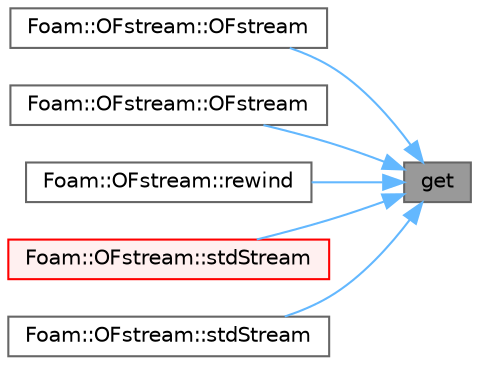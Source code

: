 digraph "get"
{
 // LATEX_PDF_SIZE
  bgcolor="transparent";
  edge [fontname=Helvetica,fontsize=10,labelfontname=Helvetica,labelfontsize=10];
  node [fontname=Helvetica,fontsize=10,shape=box,height=0.2,width=0.4];
  rankdir="RL";
  Node1 [id="Node000001",label="get",height=0.2,width=0.4,color="gray40", fillcolor="grey60", style="filled", fontcolor="black",tooltip=" "];
  Node1 -> Node2 [id="edge1_Node000001_Node000002",dir="back",color="steelblue1",style="solid",tooltip=" "];
  Node2 [id="Node000002",label="Foam::OFstream::OFstream",height=0.2,width=0.4,color="grey40", fillcolor="white", style="filled",URL="$classFoam_1_1OFstream.html#aa8dc436eb7869e89f28cf7918f1f4fa4",tooltip=" "];
  Node1 -> Node3 [id="edge2_Node000001_Node000003",dir="back",color="steelblue1",style="solid",tooltip=" "];
  Node3 [id="Node000003",label="Foam::OFstream::OFstream",height=0.2,width=0.4,color="grey40", fillcolor="white", style="filled",URL="$classFoam_1_1OFstream.html#a50b8ca65cf3bc36eddacc19767d07d0d",tooltip=" "];
  Node1 -> Node4 [id="edge3_Node000001_Node000004",dir="back",color="steelblue1",style="solid",tooltip=" "];
  Node4 [id="Node000004",label="Foam::OFstream::rewind",height=0.2,width=0.4,color="grey40", fillcolor="white", style="filled",URL="$classFoam_1_1OFstream.html#ab8734e666421c9fe3b6380a818c6c727",tooltip=" "];
  Node1 -> Node5 [id="edge4_Node000001_Node000005",dir="back",color="steelblue1",style="solid",tooltip=" "];
  Node5 [id="Node000005",label="Foam::OFstream::stdStream",height=0.2,width=0.4,color="red", fillcolor="#FFF0F0", style="filled",URL="$classFoam_1_1OFstream.html#a508c1eb7ca76b7845a2c46561d2325d3",tooltip=" "];
  Node1 -> Node20 [id="edge5_Node000001_Node000020",dir="back",color="steelblue1",style="solid",tooltip=" "];
  Node20 [id="Node000020",label="Foam::OFstream::stdStream",height=0.2,width=0.4,color="grey40", fillcolor="white", style="filled",URL="$classFoam_1_1OFstream.html#a47a2cbabbdc521df0fc3b04352268d74",tooltip=" "];
}
